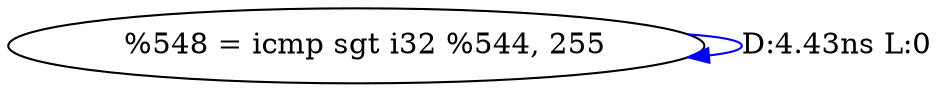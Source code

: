 digraph {
Node0x41762e0[label="  %548 = icmp sgt i32 %544, 255"];
Node0x41762e0 -> Node0x41762e0[label="D:4.43ns L:0",color=blue];
}
